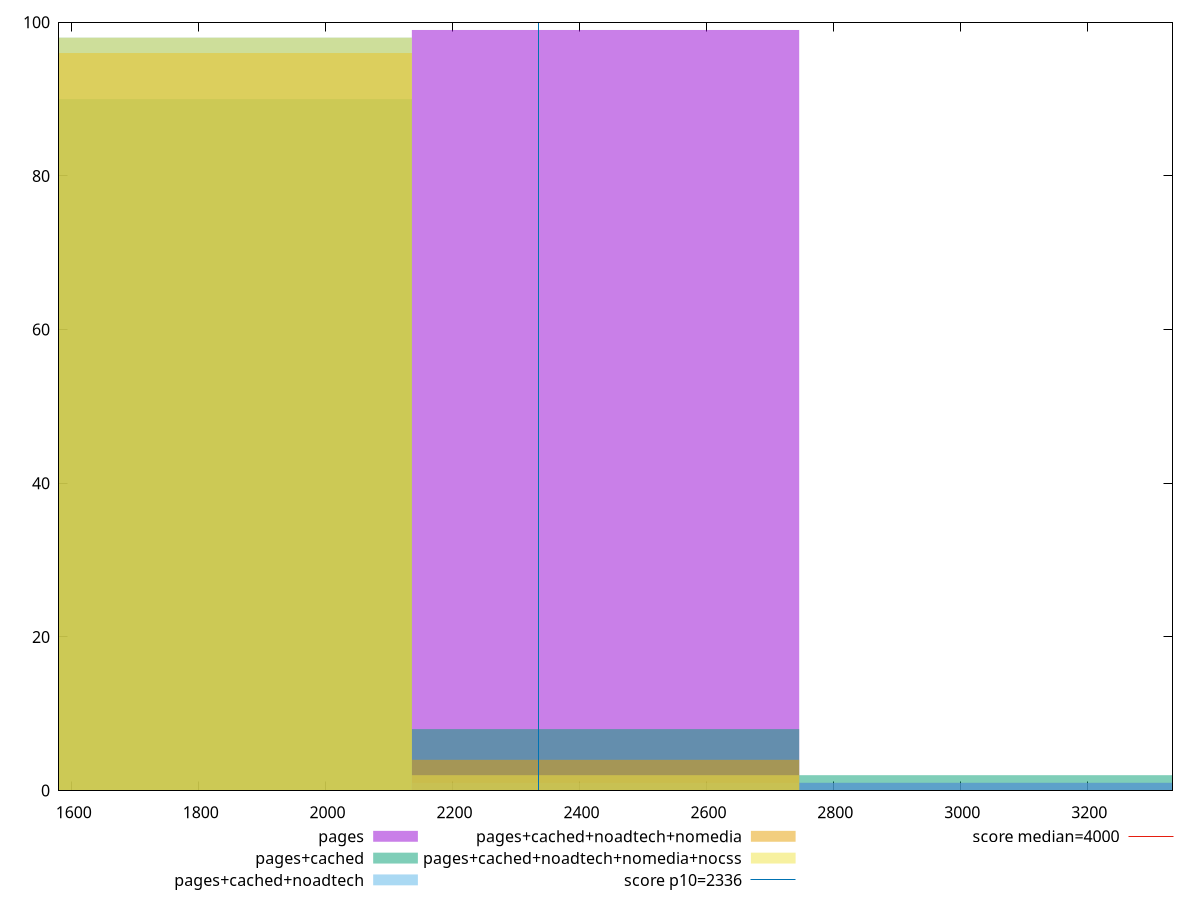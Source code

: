 reset

$pages <<EOF
3051.3268216025963 1
2441.061457282077 99
EOF

$pagesCached <<EOF
3051.3268216025963 2
2441.061457282077 8
1830.7960929615576 90
EOF

$pagesCachedNoadtech <<EOF
3051.3268216025963 1
1830.7960929615576 98
2441.061457282077 1
EOF

$pagesCachedNoadtechNomedia <<EOF
2441.061457282077 4
1830.7960929615576 96
EOF

$pagesCachedNoadtechNomediaNocss <<EOF
2441.061457282077 2
1830.7960929615576 98
EOF

set key outside below
set boxwidth 610.2653643205192
set xrange [1580.0095:3334.327]
set yrange [0:100]
set trange [0:100]
set style fill transparent solid 0.5 noborder

set parametric
set terminal svg size 640, 530 enhanced background rgb 'white'
set output "report_00019_2021-02-10T18-14-37.922Z//first-contentful-paint/comparison/histogram/all_raw.svg"

plot $pages title "pages" with boxes, \
     $pagesCached title "pages+cached" with boxes, \
     $pagesCachedNoadtech title "pages+cached+noadtech" with boxes, \
     $pagesCachedNoadtechNomedia title "pages+cached+noadtech+nomedia" with boxes, \
     $pagesCachedNoadtechNomediaNocss title "pages+cached+noadtech+nomedia+nocss" with boxes, \
     2336,t title "score p10=2336", \
     4000,t title "score median=4000"

reset
